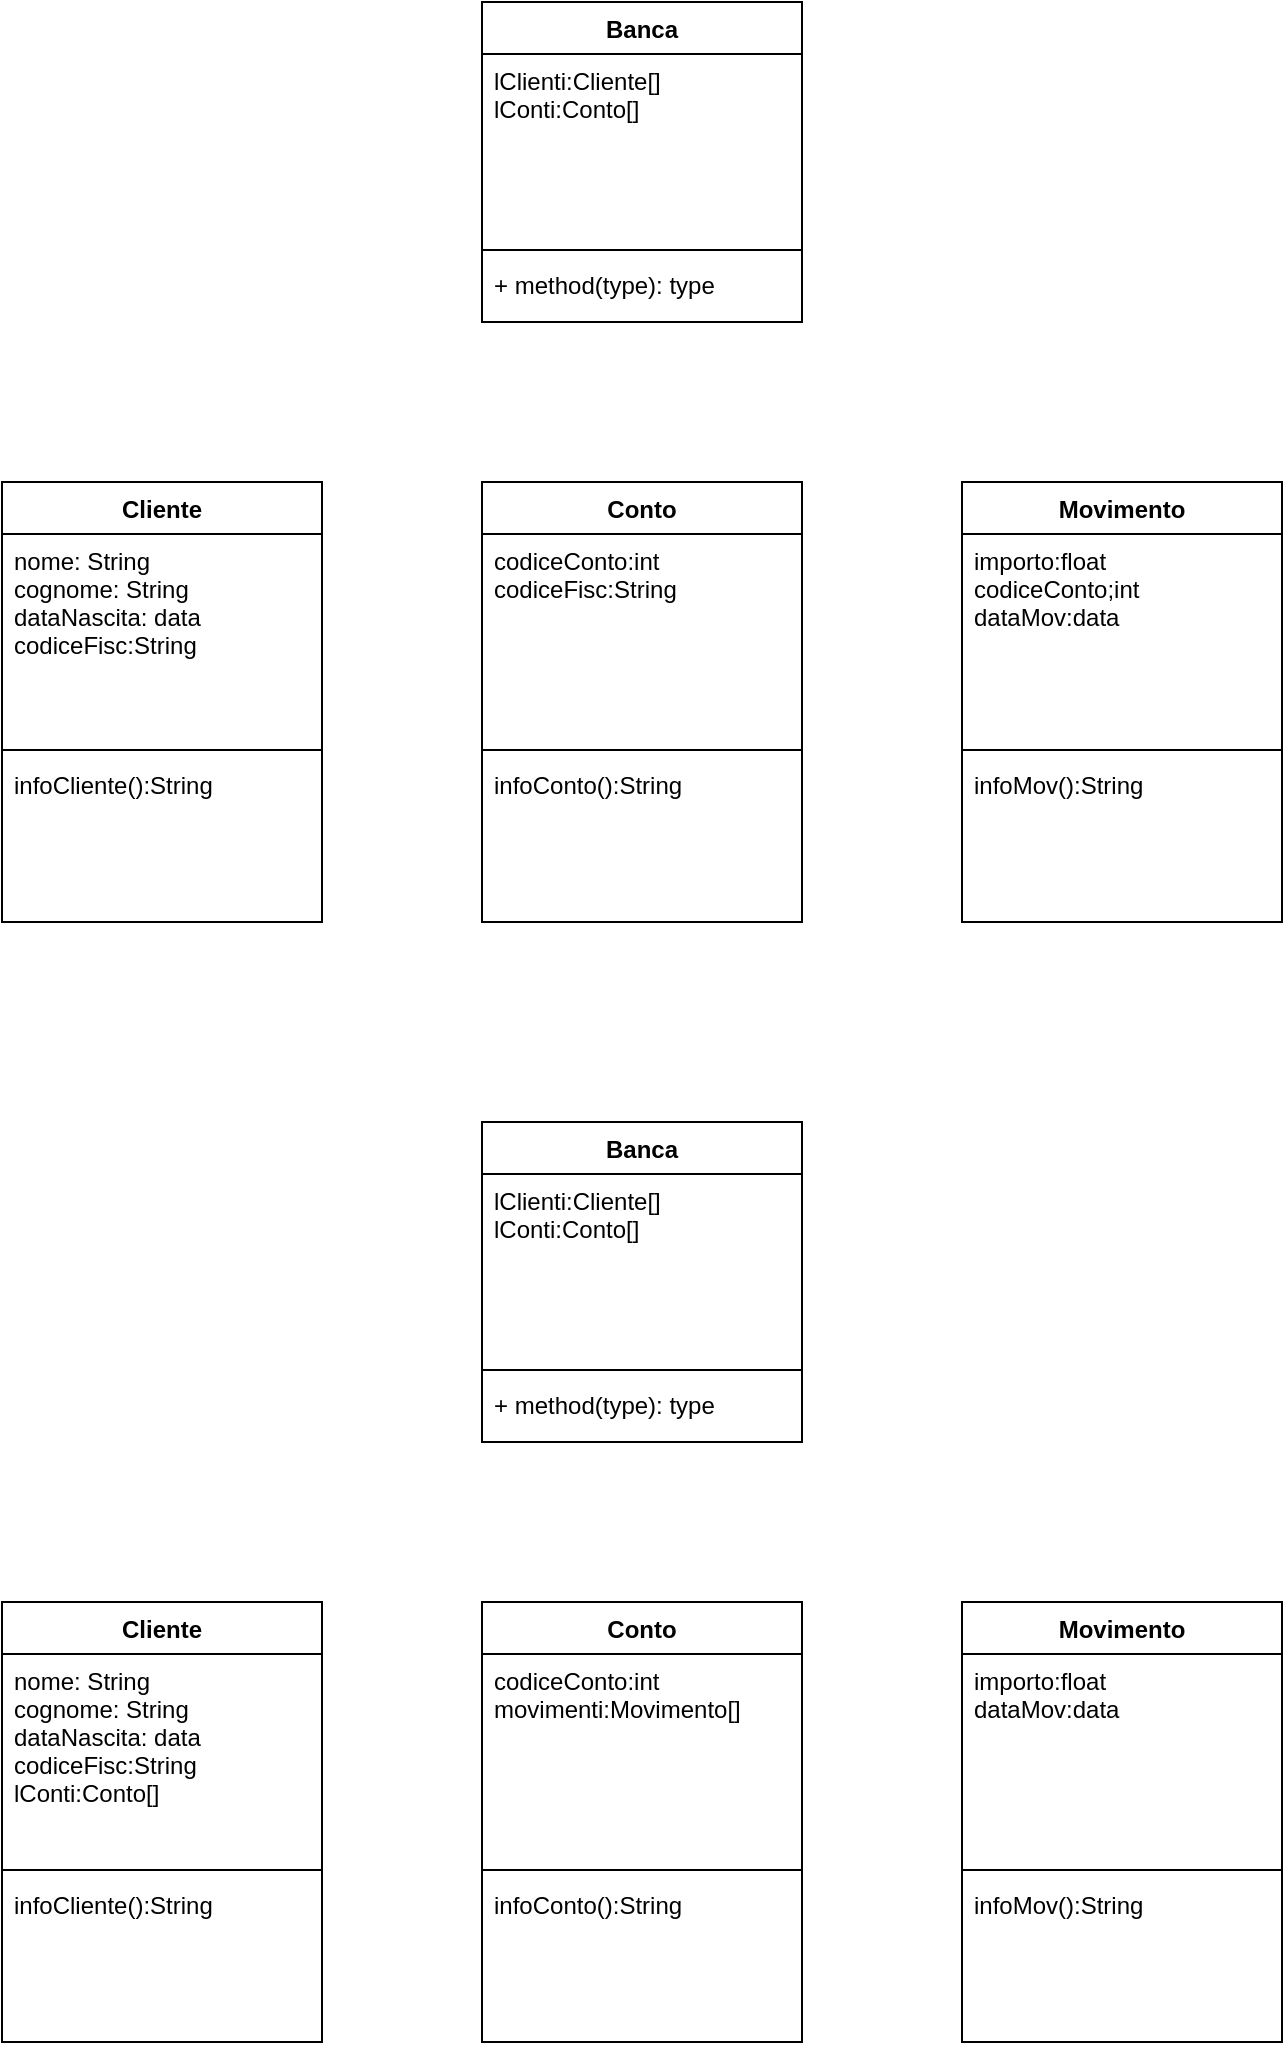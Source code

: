 <mxfile version="13.10.5" type="device"><diagram id="RvWdSWBxq7W-Qv78qWBy" name="Page-1"><mxGraphModel dx="525" dy="857" grid="1" gridSize="10" guides="1" tooltips="1" connect="1" arrows="1" fold="1" page="1" pageScale="1" pageWidth="827" pageHeight="1169" math="0" shadow="0"><root><mxCell id="0"/><mxCell id="1" parent="0"/><mxCell id="Oo_PlLt1B3jCqaKMR6oZ-5" value="Cliente" style="swimlane;fontStyle=1;align=center;verticalAlign=top;childLayout=stackLayout;horizontal=1;startSize=26;horizontalStack=0;resizeParent=1;resizeParentMax=0;resizeLast=0;collapsible=1;marginBottom=0;" vertex="1" parent="1"><mxGeometry x="80" y="320" width="160" height="220" as="geometry"/></mxCell><mxCell id="Oo_PlLt1B3jCqaKMR6oZ-6" value="nome: String&#10;cognome: String&#10;dataNascita: data&#10;codiceFisc:String&#10;" style="text;strokeColor=none;fillColor=none;align=left;verticalAlign=top;spacingLeft=4;spacingRight=4;overflow=hidden;rotatable=0;points=[[0,0.5],[1,0.5]];portConstraint=eastwest;" vertex="1" parent="Oo_PlLt1B3jCqaKMR6oZ-5"><mxGeometry y="26" width="160" height="104" as="geometry"/></mxCell><mxCell id="Oo_PlLt1B3jCqaKMR6oZ-7" value="" style="line;strokeWidth=1;fillColor=none;align=left;verticalAlign=middle;spacingTop=-1;spacingLeft=3;spacingRight=3;rotatable=0;labelPosition=right;points=[];portConstraint=eastwest;" vertex="1" parent="Oo_PlLt1B3jCqaKMR6oZ-5"><mxGeometry y="130" width="160" height="8" as="geometry"/></mxCell><mxCell id="Oo_PlLt1B3jCqaKMR6oZ-8" value="infoCliente():String" style="text;strokeColor=none;fillColor=none;align=left;verticalAlign=top;spacingLeft=4;spacingRight=4;overflow=hidden;rotatable=0;points=[[0,0.5],[1,0.5]];portConstraint=eastwest;" vertex="1" parent="Oo_PlLt1B3jCqaKMR6oZ-5"><mxGeometry y="138" width="160" height="82" as="geometry"/></mxCell><mxCell id="Oo_PlLt1B3jCqaKMR6oZ-9" value="Conto" style="swimlane;fontStyle=1;align=center;verticalAlign=top;childLayout=stackLayout;horizontal=1;startSize=26;horizontalStack=0;resizeParent=1;resizeParentMax=0;resizeLast=0;collapsible=1;marginBottom=0;" vertex="1" parent="1"><mxGeometry x="320" y="320" width="160" height="220" as="geometry"/></mxCell><mxCell id="Oo_PlLt1B3jCqaKMR6oZ-10" value="codiceConto:int&#10;codiceFisc:String&#10;" style="text;strokeColor=none;fillColor=none;align=left;verticalAlign=top;spacingLeft=4;spacingRight=4;overflow=hidden;rotatable=0;points=[[0,0.5],[1,0.5]];portConstraint=eastwest;" vertex="1" parent="Oo_PlLt1B3jCqaKMR6oZ-9"><mxGeometry y="26" width="160" height="104" as="geometry"/></mxCell><mxCell id="Oo_PlLt1B3jCqaKMR6oZ-11" value="" style="line;strokeWidth=1;fillColor=none;align=left;verticalAlign=middle;spacingTop=-1;spacingLeft=3;spacingRight=3;rotatable=0;labelPosition=right;points=[];portConstraint=eastwest;" vertex="1" parent="Oo_PlLt1B3jCqaKMR6oZ-9"><mxGeometry y="130" width="160" height="8" as="geometry"/></mxCell><mxCell id="Oo_PlLt1B3jCqaKMR6oZ-12" value="infoConto():String" style="text;strokeColor=none;fillColor=none;align=left;verticalAlign=top;spacingLeft=4;spacingRight=4;overflow=hidden;rotatable=0;points=[[0,0.5],[1,0.5]];portConstraint=eastwest;" vertex="1" parent="Oo_PlLt1B3jCqaKMR6oZ-9"><mxGeometry y="138" width="160" height="82" as="geometry"/></mxCell><mxCell id="Oo_PlLt1B3jCqaKMR6oZ-13" value="Movimento" style="swimlane;fontStyle=1;align=center;verticalAlign=top;childLayout=stackLayout;horizontal=1;startSize=26;horizontalStack=0;resizeParent=1;resizeParentMax=0;resizeLast=0;collapsible=1;marginBottom=0;" vertex="1" parent="1"><mxGeometry x="560" y="320" width="160" height="220" as="geometry"/></mxCell><mxCell id="Oo_PlLt1B3jCqaKMR6oZ-14" value="importo:float&#10;codiceConto;int&#10;dataMov:data&#10;" style="text;strokeColor=none;fillColor=none;align=left;verticalAlign=top;spacingLeft=4;spacingRight=4;overflow=hidden;rotatable=0;points=[[0,0.5],[1,0.5]];portConstraint=eastwest;" vertex="1" parent="Oo_PlLt1B3jCqaKMR6oZ-13"><mxGeometry y="26" width="160" height="104" as="geometry"/></mxCell><mxCell id="Oo_PlLt1B3jCqaKMR6oZ-15" value="" style="line;strokeWidth=1;fillColor=none;align=left;verticalAlign=middle;spacingTop=-1;spacingLeft=3;spacingRight=3;rotatable=0;labelPosition=right;points=[];portConstraint=eastwest;" vertex="1" parent="Oo_PlLt1B3jCqaKMR6oZ-13"><mxGeometry y="130" width="160" height="8" as="geometry"/></mxCell><mxCell id="Oo_PlLt1B3jCqaKMR6oZ-16" value="infoMov():String" style="text;strokeColor=none;fillColor=none;align=left;verticalAlign=top;spacingLeft=4;spacingRight=4;overflow=hidden;rotatable=0;points=[[0,0.5],[1,0.5]];portConstraint=eastwest;" vertex="1" parent="Oo_PlLt1B3jCqaKMR6oZ-13"><mxGeometry y="138" width="160" height="82" as="geometry"/></mxCell><mxCell id="Oo_PlLt1B3jCqaKMR6oZ-17" value="Movimento" style="swimlane;fontStyle=1;align=center;verticalAlign=top;childLayout=stackLayout;horizontal=1;startSize=26;horizontalStack=0;resizeParent=1;resizeParentMax=0;resizeLast=0;collapsible=1;marginBottom=0;" vertex="1" parent="1"><mxGeometry x="560" y="880" width="160" height="220" as="geometry"/></mxCell><mxCell id="Oo_PlLt1B3jCqaKMR6oZ-18" value="importo:float&#10;dataMov:data&#10;" style="text;strokeColor=none;fillColor=none;align=left;verticalAlign=top;spacingLeft=4;spacingRight=4;overflow=hidden;rotatable=0;points=[[0,0.5],[1,0.5]];portConstraint=eastwest;" vertex="1" parent="Oo_PlLt1B3jCqaKMR6oZ-17"><mxGeometry y="26" width="160" height="104" as="geometry"/></mxCell><mxCell id="Oo_PlLt1B3jCqaKMR6oZ-19" value="" style="line;strokeWidth=1;fillColor=none;align=left;verticalAlign=middle;spacingTop=-1;spacingLeft=3;spacingRight=3;rotatable=0;labelPosition=right;points=[];portConstraint=eastwest;" vertex="1" parent="Oo_PlLt1B3jCqaKMR6oZ-17"><mxGeometry y="130" width="160" height="8" as="geometry"/></mxCell><mxCell id="Oo_PlLt1B3jCqaKMR6oZ-20" value="infoMov():String" style="text;strokeColor=none;fillColor=none;align=left;verticalAlign=top;spacingLeft=4;spacingRight=4;overflow=hidden;rotatable=0;points=[[0,0.5],[1,0.5]];portConstraint=eastwest;" vertex="1" parent="Oo_PlLt1B3jCqaKMR6oZ-17"><mxGeometry y="138" width="160" height="82" as="geometry"/></mxCell><mxCell id="Oo_PlLt1B3jCqaKMR6oZ-23" value="Conto" style="swimlane;fontStyle=1;align=center;verticalAlign=top;childLayout=stackLayout;horizontal=1;startSize=26;horizontalStack=0;resizeParent=1;resizeParentMax=0;resizeLast=0;collapsible=1;marginBottom=0;" vertex="1" parent="1"><mxGeometry x="320" y="880" width="160" height="220" as="geometry"/></mxCell><mxCell id="Oo_PlLt1B3jCqaKMR6oZ-24" value="codiceConto:int&#10;movimenti:Movimento[]" style="text;strokeColor=none;fillColor=none;align=left;verticalAlign=top;spacingLeft=4;spacingRight=4;overflow=hidden;rotatable=0;points=[[0,0.5],[1,0.5]];portConstraint=eastwest;" vertex="1" parent="Oo_PlLt1B3jCqaKMR6oZ-23"><mxGeometry y="26" width="160" height="104" as="geometry"/></mxCell><mxCell id="Oo_PlLt1B3jCqaKMR6oZ-25" value="" style="line;strokeWidth=1;fillColor=none;align=left;verticalAlign=middle;spacingTop=-1;spacingLeft=3;spacingRight=3;rotatable=0;labelPosition=right;points=[];portConstraint=eastwest;" vertex="1" parent="Oo_PlLt1B3jCqaKMR6oZ-23"><mxGeometry y="130" width="160" height="8" as="geometry"/></mxCell><mxCell id="Oo_PlLt1B3jCqaKMR6oZ-26" value="infoConto():String" style="text;strokeColor=none;fillColor=none;align=left;verticalAlign=top;spacingLeft=4;spacingRight=4;overflow=hidden;rotatable=0;points=[[0,0.5],[1,0.5]];portConstraint=eastwest;" vertex="1" parent="Oo_PlLt1B3jCqaKMR6oZ-23"><mxGeometry y="138" width="160" height="82" as="geometry"/></mxCell><mxCell id="Oo_PlLt1B3jCqaKMR6oZ-27" value="Banca" style="swimlane;fontStyle=1;align=center;verticalAlign=top;childLayout=stackLayout;horizontal=1;startSize=26;horizontalStack=0;resizeParent=1;resizeParentMax=0;resizeLast=0;collapsible=1;marginBottom=0;" vertex="1" parent="1"><mxGeometry x="320" y="80" width="160" height="160" as="geometry"/></mxCell><mxCell id="Oo_PlLt1B3jCqaKMR6oZ-28" value="lClienti:Cliente[]&#10;lConti:Conto[]" style="text;strokeColor=none;fillColor=none;align=left;verticalAlign=top;spacingLeft=4;spacingRight=4;overflow=hidden;rotatable=0;points=[[0,0.5],[1,0.5]];portConstraint=eastwest;" vertex="1" parent="Oo_PlLt1B3jCqaKMR6oZ-27"><mxGeometry y="26" width="160" height="94" as="geometry"/></mxCell><mxCell id="Oo_PlLt1B3jCqaKMR6oZ-29" value="" style="line;strokeWidth=1;fillColor=none;align=left;verticalAlign=middle;spacingTop=-1;spacingLeft=3;spacingRight=3;rotatable=0;labelPosition=right;points=[];portConstraint=eastwest;" vertex="1" parent="Oo_PlLt1B3jCqaKMR6oZ-27"><mxGeometry y="120" width="160" height="8" as="geometry"/></mxCell><mxCell id="Oo_PlLt1B3jCqaKMR6oZ-30" value="+ method(type): type" style="text;strokeColor=none;fillColor=none;align=left;verticalAlign=top;spacingLeft=4;spacingRight=4;overflow=hidden;rotatable=0;points=[[0,0.5],[1,0.5]];portConstraint=eastwest;" vertex="1" parent="Oo_PlLt1B3jCqaKMR6oZ-27"><mxGeometry y="128" width="160" height="32" as="geometry"/></mxCell><mxCell id="Oo_PlLt1B3jCqaKMR6oZ-32" value="Cliente" style="swimlane;fontStyle=1;align=center;verticalAlign=top;childLayout=stackLayout;horizontal=1;startSize=26;horizontalStack=0;resizeParent=1;resizeParentMax=0;resizeLast=0;collapsible=1;marginBottom=0;" vertex="1" parent="1"><mxGeometry x="80" y="880" width="160" height="220" as="geometry"/></mxCell><mxCell id="Oo_PlLt1B3jCqaKMR6oZ-33" value="nome: String&#10;cognome: String&#10;dataNascita: data&#10;codiceFisc:String&#10;lConti:Conto[]" style="text;strokeColor=none;fillColor=none;align=left;verticalAlign=top;spacingLeft=4;spacingRight=4;overflow=hidden;rotatable=0;points=[[0,0.5],[1,0.5]];portConstraint=eastwest;" vertex="1" parent="Oo_PlLt1B3jCqaKMR6oZ-32"><mxGeometry y="26" width="160" height="104" as="geometry"/></mxCell><mxCell id="Oo_PlLt1B3jCqaKMR6oZ-34" value="" style="line;strokeWidth=1;fillColor=none;align=left;verticalAlign=middle;spacingTop=-1;spacingLeft=3;spacingRight=3;rotatable=0;labelPosition=right;points=[];portConstraint=eastwest;" vertex="1" parent="Oo_PlLt1B3jCqaKMR6oZ-32"><mxGeometry y="130" width="160" height="8" as="geometry"/></mxCell><mxCell id="Oo_PlLt1B3jCqaKMR6oZ-35" value="infoCliente():String" style="text;strokeColor=none;fillColor=none;align=left;verticalAlign=top;spacingLeft=4;spacingRight=4;overflow=hidden;rotatable=0;points=[[0,0.5],[1,0.5]];portConstraint=eastwest;" vertex="1" parent="Oo_PlLt1B3jCqaKMR6oZ-32"><mxGeometry y="138" width="160" height="82" as="geometry"/></mxCell><mxCell id="Oo_PlLt1B3jCqaKMR6oZ-36" value="Banca" style="swimlane;fontStyle=1;align=center;verticalAlign=top;childLayout=stackLayout;horizontal=1;startSize=26;horizontalStack=0;resizeParent=1;resizeParentMax=0;resizeLast=0;collapsible=1;marginBottom=0;" vertex="1" parent="1"><mxGeometry x="320" y="640" width="160" height="160" as="geometry"/></mxCell><mxCell id="Oo_PlLt1B3jCqaKMR6oZ-37" value="lClienti:Cliente[]&#10;lConti:Conto[]&#10;" style="text;strokeColor=none;fillColor=none;align=left;verticalAlign=top;spacingLeft=4;spacingRight=4;overflow=hidden;rotatable=0;points=[[0,0.5],[1,0.5]];portConstraint=eastwest;" vertex="1" parent="Oo_PlLt1B3jCqaKMR6oZ-36"><mxGeometry y="26" width="160" height="94" as="geometry"/></mxCell><mxCell id="Oo_PlLt1B3jCqaKMR6oZ-38" value="" style="line;strokeWidth=1;fillColor=none;align=left;verticalAlign=middle;spacingTop=-1;spacingLeft=3;spacingRight=3;rotatable=0;labelPosition=right;points=[];portConstraint=eastwest;" vertex="1" parent="Oo_PlLt1B3jCqaKMR6oZ-36"><mxGeometry y="120" width="160" height="8" as="geometry"/></mxCell><mxCell id="Oo_PlLt1B3jCqaKMR6oZ-39" value="+ method(type): type" style="text;strokeColor=none;fillColor=none;align=left;verticalAlign=top;spacingLeft=4;spacingRight=4;overflow=hidden;rotatable=0;points=[[0,0.5],[1,0.5]];portConstraint=eastwest;" vertex="1" parent="Oo_PlLt1B3jCqaKMR6oZ-36"><mxGeometry y="128" width="160" height="32" as="geometry"/></mxCell></root></mxGraphModel></diagram></mxfile>